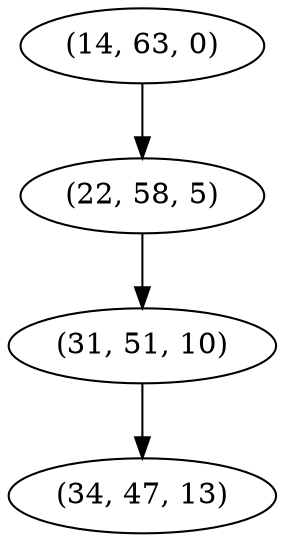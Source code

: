 digraph tree {
    "(14, 63, 0)";
    "(22, 58, 5)";
    "(31, 51, 10)";
    "(34, 47, 13)";
    "(14, 63, 0)" -> "(22, 58, 5)";
    "(22, 58, 5)" -> "(31, 51, 10)";
    "(31, 51, 10)" -> "(34, 47, 13)";
}
